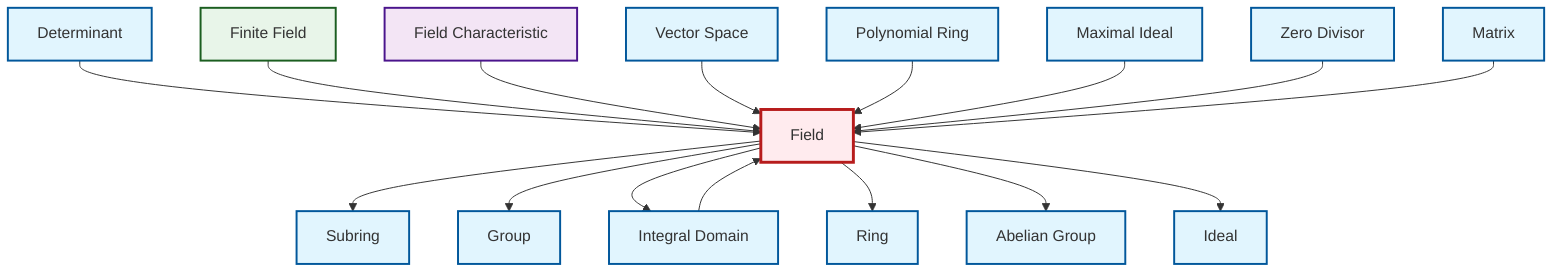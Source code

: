 graph TD
    classDef definition fill:#e1f5fe,stroke:#01579b,stroke-width:2px
    classDef theorem fill:#f3e5f5,stroke:#4a148c,stroke-width:2px
    classDef axiom fill:#fff3e0,stroke:#e65100,stroke-width:2px
    classDef example fill:#e8f5e9,stroke:#1b5e20,stroke-width:2px
    classDef current fill:#ffebee,stroke:#b71c1c,stroke-width:3px
    def-maximal-ideal["Maximal Ideal"]:::definition
    thm-field-characteristic["Field Characteristic"]:::theorem
    def-abelian-group["Abelian Group"]:::definition
    def-field["Field"]:::definition
    def-zero-divisor["Zero Divisor"]:::definition
    def-vector-space["Vector Space"]:::definition
    def-ring["Ring"]:::definition
    def-ideal["Ideal"]:::definition
    def-subring["Subring"]:::definition
    def-determinant["Determinant"]:::definition
    def-polynomial-ring["Polynomial Ring"]:::definition
    def-matrix["Matrix"]:::definition
    def-group["Group"]:::definition
    ex-finite-field["Finite Field"]:::example
    def-integral-domain["Integral Domain"]:::definition
    def-field --> def-subring
    def-determinant --> def-field
    def-field --> def-group
    def-field --> def-integral-domain
    def-field --> def-ring
    ex-finite-field --> def-field
    thm-field-characteristic --> def-field
    def-vector-space --> def-field
    def-integral-domain --> def-field
    def-field --> def-abelian-group
    def-polynomial-ring --> def-field
    def-field --> def-ideal
    def-maximal-ideal --> def-field
    def-zero-divisor --> def-field
    def-matrix --> def-field
    class def-field current